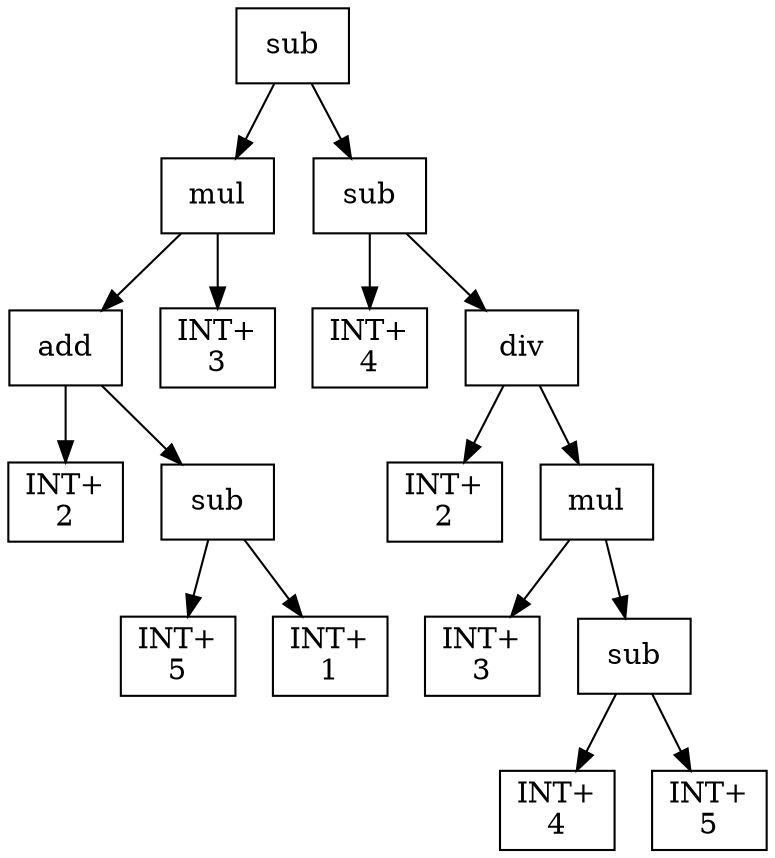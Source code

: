 digraph expr {
  node [shape=box];
  n1 [label="sub"];
  n2 [label="mul"];
  n3 [label="add"];
  n4 [label="INT+\n2"];
  n5 [label="sub"];
  n6 [label="INT+\n5"];
  n7 [label="INT+\n1"];
  n5 -> n6;
  n5 -> n7;
  n3 -> n4;
  n3 -> n5;
  n8 [label="INT+\n3"];
  n2 -> n3;
  n2 -> n8;
  n9 [label="sub"];
  n10 [label="INT+\n4"];
  n11 [label="div"];
  n12 [label="INT+\n2"];
  n13 [label="mul"];
  n14 [label="INT+\n3"];
  n15 [label="sub"];
  n16 [label="INT+\n4"];
  n17 [label="INT+\n5"];
  n15 -> n16;
  n15 -> n17;
  n13 -> n14;
  n13 -> n15;
  n11 -> n12;
  n11 -> n13;
  n9 -> n10;
  n9 -> n11;
  n1 -> n2;
  n1 -> n9;
}